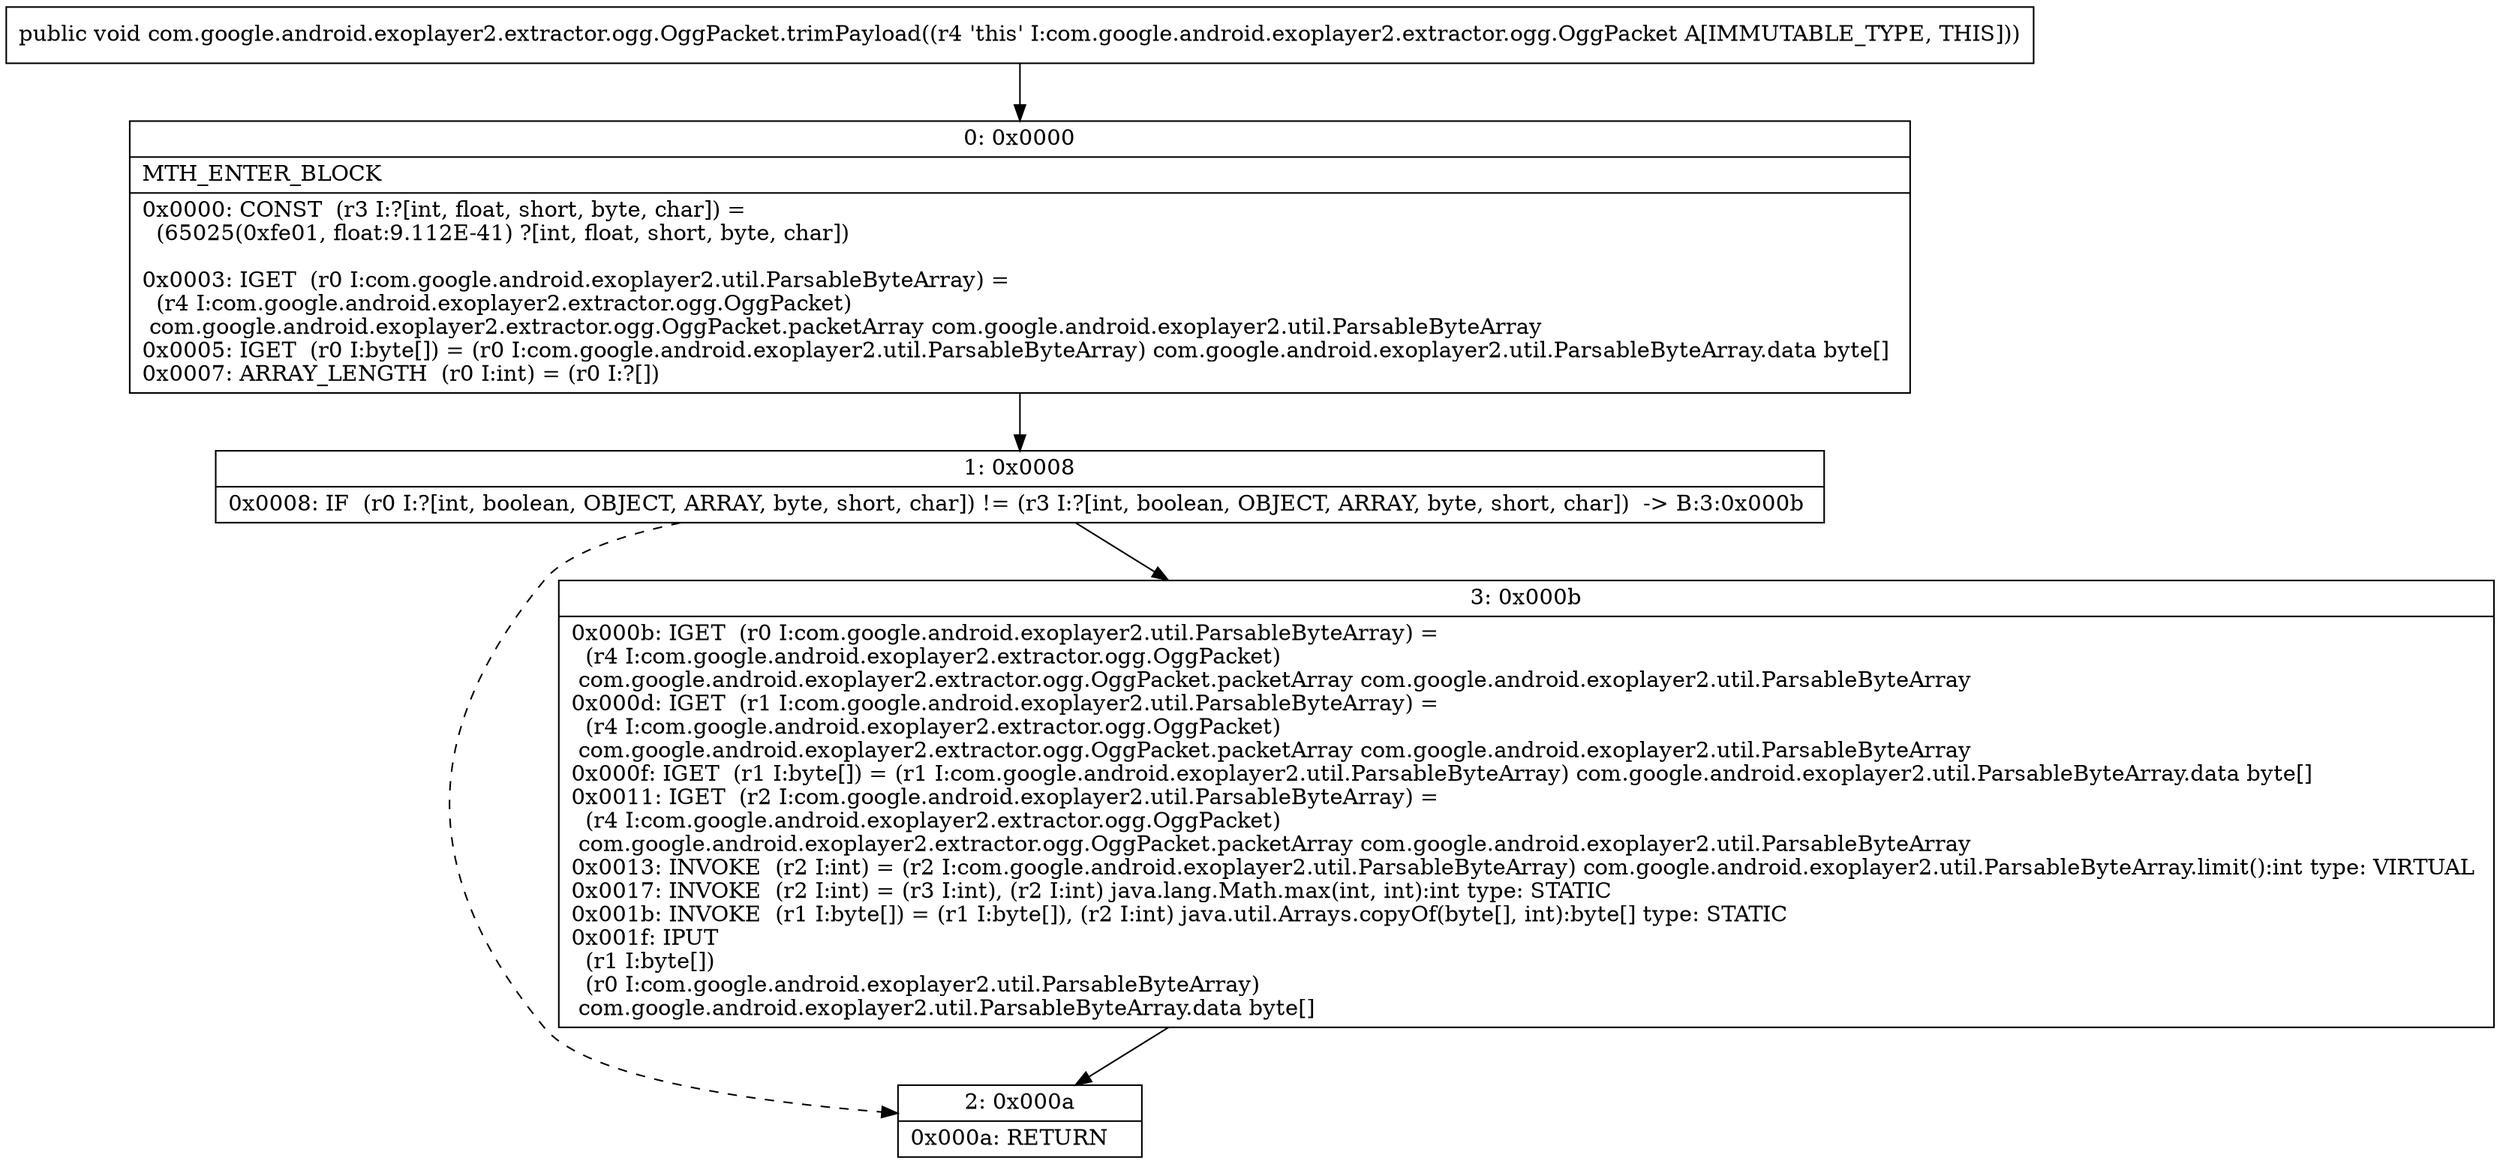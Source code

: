 digraph "CFG forcom.google.android.exoplayer2.extractor.ogg.OggPacket.trimPayload()V" {
Node_0 [shape=record,label="{0\:\ 0x0000|MTH_ENTER_BLOCK\l|0x0000: CONST  (r3 I:?[int, float, short, byte, char]) = \l  (65025(0xfe01, float:9.112E\-41) ?[int, float, short, byte, char])\l \l0x0003: IGET  (r0 I:com.google.android.exoplayer2.util.ParsableByteArray) = \l  (r4 I:com.google.android.exoplayer2.extractor.ogg.OggPacket)\l com.google.android.exoplayer2.extractor.ogg.OggPacket.packetArray com.google.android.exoplayer2.util.ParsableByteArray \l0x0005: IGET  (r0 I:byte[]) = (r0 I:com.google.android.exoplayer2.util.ParsableByteArray) com.google.android.exoplayer2.util.ParsableByteArray.data byte[] \l0x0007: ARRAY_LENGTH  (r0 I:int) = (r0 I:?[]) \l}"];
Node_1 [shape=record,label="{1\:\ 0x0008|0x0008: IF  (r0 I:?[int, boolean, OBJECT, ARRAY, byte, short, char]) != (r3 I:?[int, boolean, OBJECT, ARRAY, byte, short, char])  \-\> B:3:0x000b \l}"];
Node_2 [shape=record,label="{2\:\ 0x000a|0x000a: RETURN   \l}"];
Node_3 [shape=record,label="{3\:\ 0x000b|0x000b: IGET  (r0 I:com.google.android.exoplayer2.util.ParsableByteArray) = \l  (r4 I:com.google.android.exoplayer2.extractor.ogg.OggPacket)\l com.google.android.exoplayer2.extractor.ogg.OggPacket.packetArray com.google.android.exoplayer2.util.ParsableByteArray \l0x000d: IGET  (r1 I:com.google.android.exoplayer2.util.ParsableByteArray) = \l  (r4 I:com.google.android.exoplayer2.extractor.ogg.OggPacket)\l com.google.android.exoplayer2.extractor.ogg.OggPacket.packetArray com.google.android.exoplayer2.util.ParsableByteArray \l0x000f: IGET  (r1 I:byte[]) = (r1 I:com.google.android.exoplayer2.util.ParsableByteArray) com.google.android.exoplayer2.util.ParsableByteArray.data byte[] \l0x0011: IGET  (r2 I:com.google.android.exoplayer2.util.ParsableByteArray) = \l  (r4 I:com.google.android.exoplayer2.extractor.ogg.OggPacket)\l com.google.android.exoplayer2.extractor.ogg.OggPacket.packetArray com.google.android.exoplayer2.util.ParsableByteArray \l0x0013: INVOKE  (r2 I:int) = (r2 I:com.google.android.exoplayer2.util.ParsableByteArray) com.google.android.exoplayer2.util.ParsableByteArray.limit():int type: VIRTUAL \l0x0017: INVOKE  (r2 I:int) = (r3 I:int), (r2 I:int) java.lang.Math.max(int, int):int type: STATIC \l0x001b: INVOKE  (r1 I:byte[]) = (r1 I:byte[]), (r2 I:int) java.util.Arrays.copyOf(byte[], int):byte[] type: STATIC \l0x001f: IPUT  \l  (r1 I:byte[])\l  (r0 I:com.google.android.exoplayer2.util.ParsableByteArray)\l com.google.android.exoplayer2.util.ParsableByteArray.data byte[] \l}"];
MethodNode[shape=record,label="{public void com.google.android.exoplayer2.extractor.ogg.OggPacket.trimPayload((r4 'this' I:com.google.android.exoplayer2.extractor.ogg.OggPacket A[IMMUTABLE_TYPE, THIS])) }"];
MethodNode -> Node_0;
Node_0 -> Node_1;
Node_1 -> Node_2[style=dashed];
Node_1 -> Node_3;
Node_3 -> Node_2;
}

